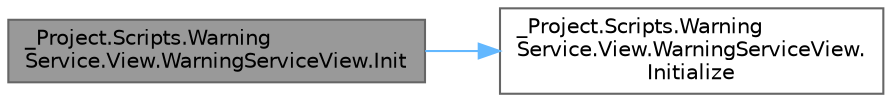 digraph "_Project.Scripts.WarningService.View.WarningServiceView.Init"
{
 // LATEX_PDF_SIZE
  bgcolor="transparent";
  edge [fontname=Helvetica,fontsize=10,labelfontname=Helvetica,labelfontsize=10];
  node [fontname=Helvetica,fontsize=10,shape=box,height=0.2,width=0.4];
  rankdir="LR";
  Node1 [id="Node000001",label="_Project.Scripts.Warning\lService.View.WarningServiceView.Init",height=0.2,width=0.4,color="gray40", fillcolor="grey60", style="filled", fontcolor="black",tooltip="Метод инициализации вида сервиса окна-предупреждения"];
  Node1 -> Node2 [id="edge1_Node000001_Node000002",color="steelblue1",style="solid",tooltip=" "];
  Node2 [id="Node000002",label="_Project.Scripts.Warning\lService.View.WarningServiceView.\lInitialize",height=0.2,width=0.4,color="grey40", fillcolor="white", style="filled",URL="$class___project_1_1_scripts_1_1_warning_service_1_1_view_1_1_warning_service_view.html#a5221e65d89c613f1f3891ab2cd04d78b",tooltip="Метод инициализации вида окна-предупреждения"];
}
